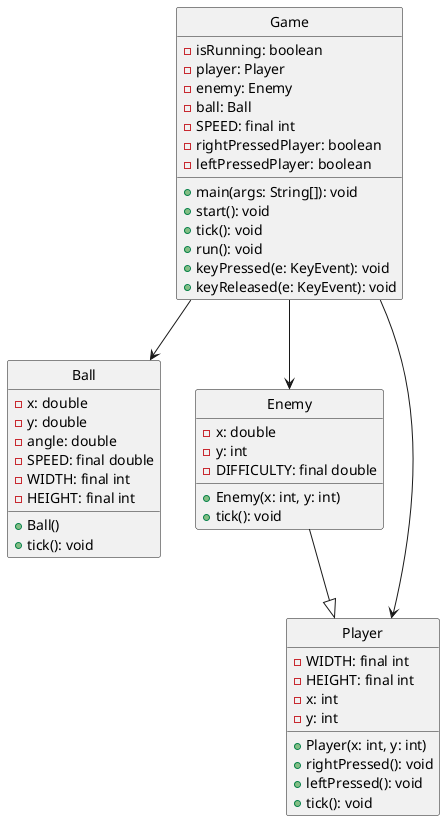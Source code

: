 @startuml classDiagram

hide circle

class Ball {
    - x: double
    - y: double
    - angle: double
    - SPEED: final double
    - WIDTH: final int
    - HEIGHT: final int
    + Ball()
    + tick(): void
}

class Enemy {
    - x: double
    - y: int
    - DIFFICULTY: final double
    + Enemy(x: int, y: int)
    + tick(): void
}

class Game {
    - isRunning: boolean
    - player: Player
    - enemy: Enemy
    - ball: Ball
    - SPEED: final int
    - rightPressedPlayer: boolean
    - leftPressedPlayer: boolean
    + main(args: String[]): void
    + start(): void
    + tick(): void
    + run(): void
    + keyPressed(e: KeyEvent): void
    + keyReleased(e: KeyEvent): void
}

class Player {
    - WIDTH: final int
    - HEIGHT: final int
    - x: int
    - y: int
    + Player(x: int, y: int)
    + rightPressed(): void
    + leftPressed(): void
    + tick(): void
}

Enemy --|> Player
Game --> Ball
Game --> Player
Game --> Enemy

@enduml
